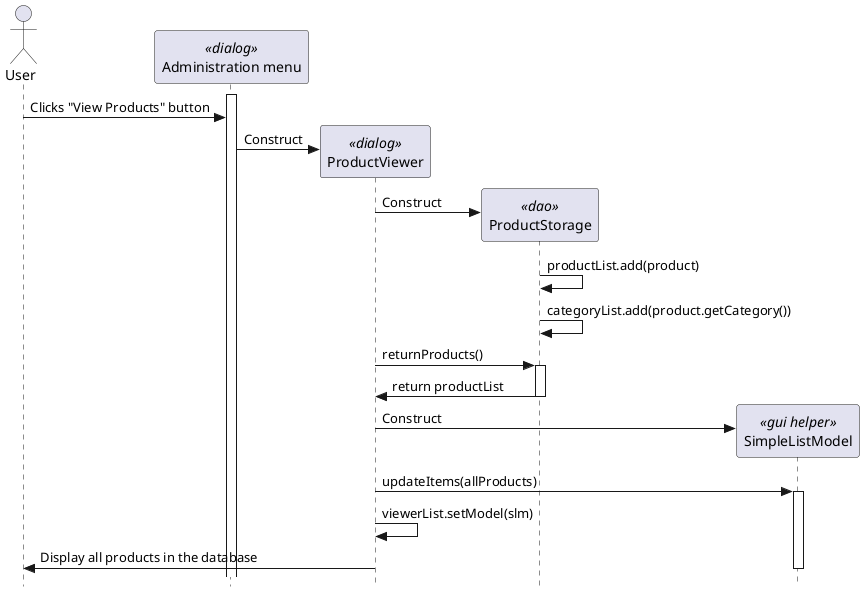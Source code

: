 @startuml

skinparam style strictuml

actor "User" as user
participant "Administration menu" as mainmenu <<dialog>>
mainmenu++

user -> mainmenu : Clicks "View Products" button
create "ProductViewer" as viewer <<dialog>>
mainmenu -> viewer: Construct

create "ProductStorage" as productstorage <<dao>>
viewer -> productstorage : Construct
productstorage -> productstorage: productList.add(product)
productstorage -> productstorage : categoryList.add(product.getCategory())
viewer -> productstorage++ : returnProducts()
productstorage -> viewer : return productList
productstorage--
create "SimpleListModel" as slm <<gui helper>>
viewer -> slm : Construct
productstorage--
viewer -> slm++ : updateItems(allProducts)
viewer -> viewer : viewerList.setModel(slm)
viewer -> user : Display all products in the database
slm--

@enduml
